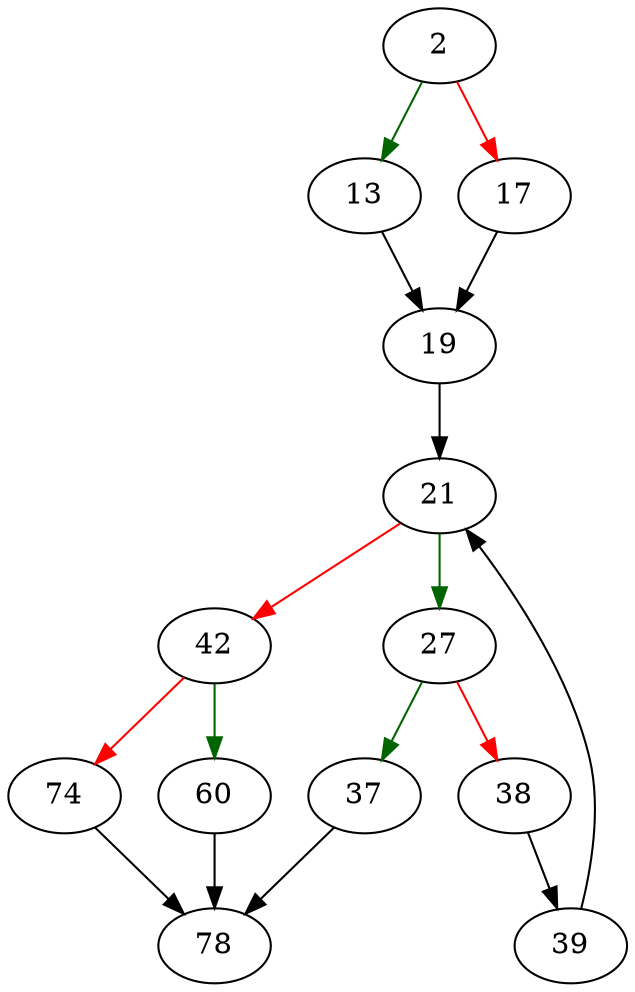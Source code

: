 strict digraph "sqlite3VtabMakeWritable" {
	// Node definitions.
	2 [entry=true];
	13;
	17;
	19;
	21;
	27;
	42;
	37;
	38;
	78;
	39;
	60;
	74;

	// Edge definitions.
	2 -> 13 [
		color=darkgreen
		cond=true
	];
	2 -> 17 [
		color=red
		cond=false
	];
	13 -> 19;
	17 -> 19;
	19 -> 21;
	21 -> 27 [
		color=darkgreen
		cond=true
	];
	21 -> 42 [
		color=red
		cond=false
	];
	27 -> 37 [
		color=darkgreen
		cond=true
	];
	27 -> 38 [
		color=red
		cond=false
	];
	42 -> 60 [
		color=darkgreen
		cond=true
	];
	42 -> 74 [
		color=red
		cond=false
	];
	37 -> 78;
	38 -> 39;
	39 -> 21;
	60 -> 78;
	74 -> 78;
}